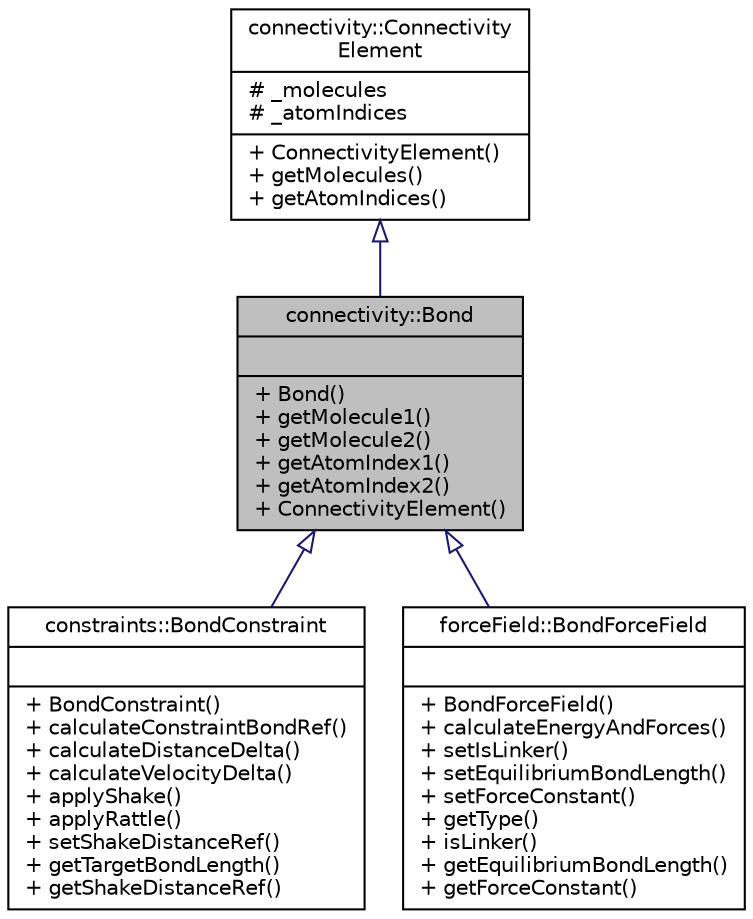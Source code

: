 digraph "connectivity::Bond"
{
 // LATEX_PDF_SIZE
  edge [fontname="Helvetica",fontsize="10",labelfontname="Helvetica",labelfontsize="10"];
  node [fontname="Helvetica",fontsize="10",shape=record];
  Node1 [label="{connectivity::Bond\n||+ Bond()\l+ getMolecule1()\l+ getMolecule2()\l+ getAtomIndex1()\l+ getAtomIndex2()\l+ ConnectivityElement()\l}",height=0.2,width=0.4,color="black", fillcolor="grey75", style="filled", fontcolor="black",tooltip="Represents a bond between two atoms."];
  Node2 -> Node1 [dir="back",color="midnightblue",fontsize="10",style="solid",arrowtail="onormal",fontname="Helvetica"];
  Node2 [label="{connectivity::Connectivity\lElement\n|# _molecules\l# _atomIndices\l|+ ConnectivityElement()\l+ getMolecules()\l+ getAtomIndices()\l}",height=0.2,width=0.4,color="black", fillcolor="white", style="filled",URL="$classconnectivity_1_1ConnectivityElement.html",tooltip="Represents a connectivity element between n atoms."];
  Node1 -> Node3 [dir="back",color="midnightblue",fontsize="10",style="solid",arrowtail="onormal",fontname="Helvetica"];
  Node3 [label="{constraints::BondConstraint\n||+ BondConstraint()\l+ calculateConstraintBondRef()\l+ calculateDistanceDelta()\l+ calculateVelocityDelta()\l+ applyShake()\l+ applyRattle()\l+ setShakeDistanceRef()\l+ getTargetBondLength()\l+ getShakeDistanceRef()\l}",height=0.2,width=0.4,color="black", fillcolor="white", style="filled",URL="$classconstraints_1_1BondConstraint.html",tooltip="constraint object for single bond length"];
  Node1 -> Node4 [dir="back",color="midnightblue",fontsize="10",style="solid",arrowtail="onormal",fontname="Helvetica"];
  Node4 [label="{forceField::BondForceField\n||+ BondForceField()\l+ calculateEnergyAndForces()\l+ setIsLinker()\l+ setEquilibriumBondLength()\l+ setForceConstant()\l+ getType()\l+ isLinker()\l+ getEquilibriumBondLength()\l+ getForceConstant()\l}",height=0.2,width=0.4,color="black", fillcolor="white", style="filled",URL="$classforceField_1_1BondForceField.html",tooltip="force field object for single angle"];
}
